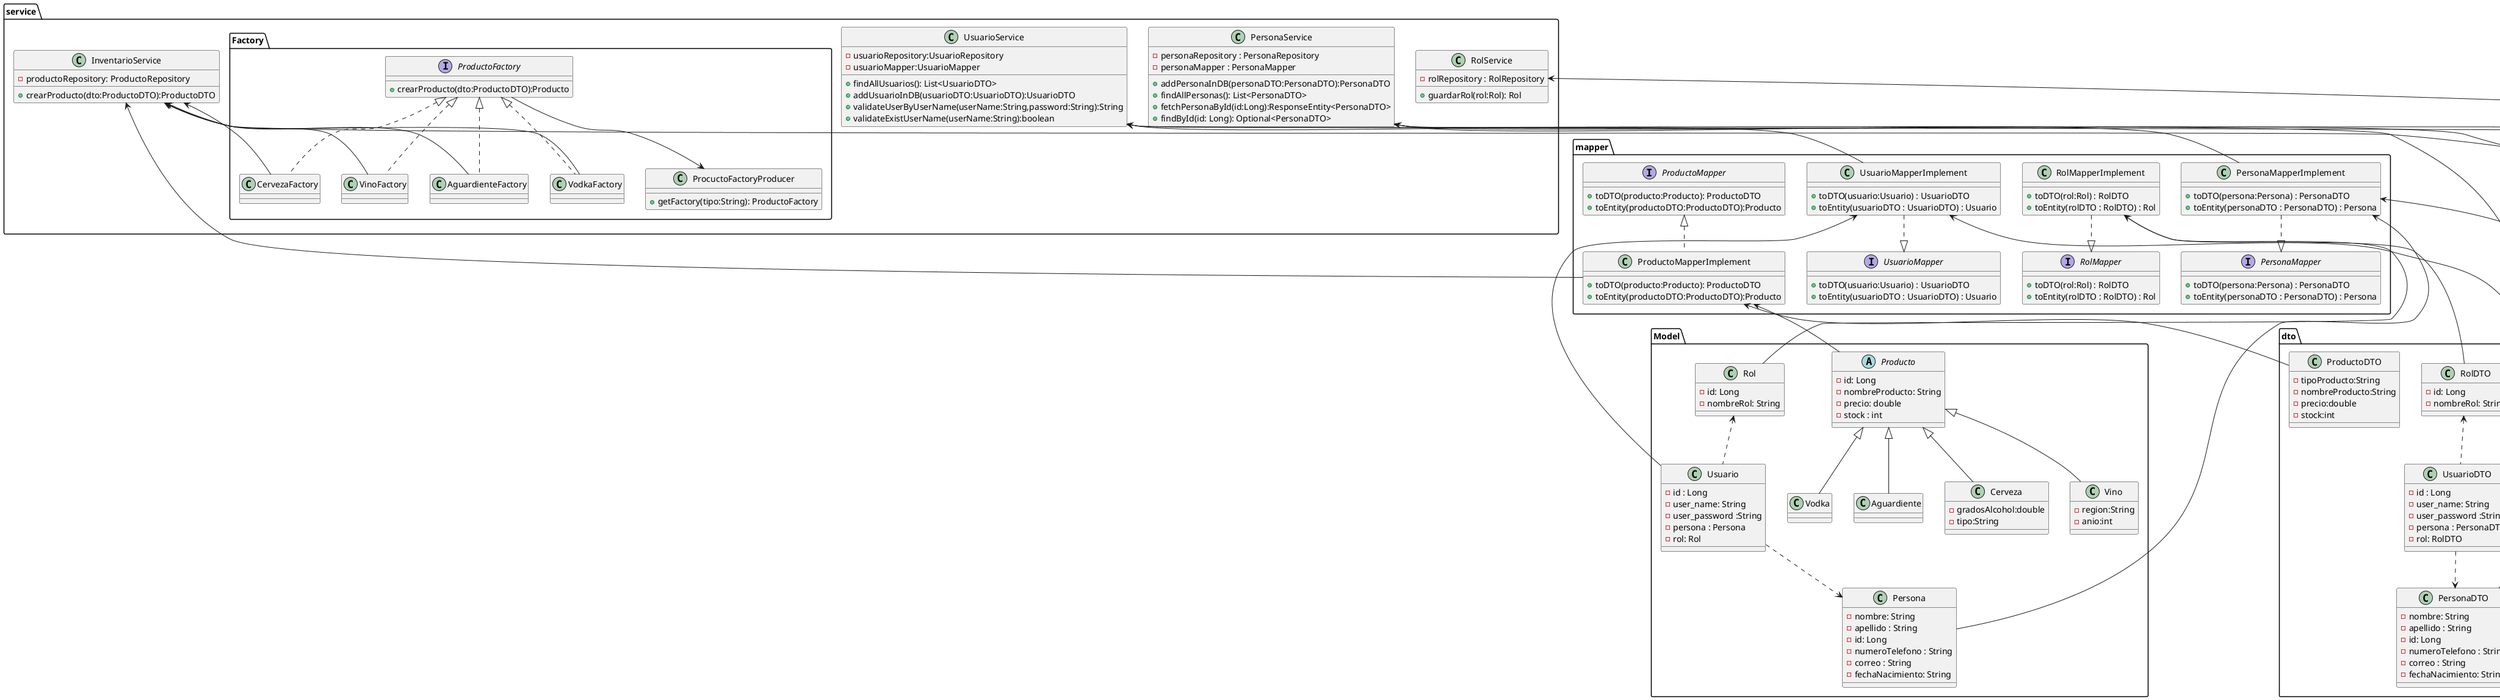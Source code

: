 @startuml
package Model{
    class Persona{
        - nombre: String
        - apellido : String 
        - id: Long
        - numeroTelefono : String
        - correo : String
        - fechaNacimiento: String
        
    }

    class Rol{
        - id: Long 
        - nombreRol: String 
    }
    class Usuario{
        - id : Long
        -user_name: String
        -user_password :String
        -persona : Persona
        - rol: Rol
    }
    abstract Producto{
        - id: Long
        - nombreProducto: String
        - precio: double
        - stock : int 
    }
    class Cerveza{
        - gradosAlcohol:double
        - tipo:String
    }
    class Vino{
        - region:String
        - anio:int 
    }
    class Vodka{}
    class Aguardiente{}

    Usuario ..> Persona
    Rol <.. Usuario

}
package dto{
    class PersonaDTO{
        - nombre: String
        - apellido : String 
        - id: Long
        - numeroTelefono : String
        - correo : String
        - fechaNacimiento: String
    }
    class RolDTO{
        - id: Long 
        - nombreRol: String
    }
    class UsuarioDTO{
         - id : Long
        -user_name: String
        -user_password :String
        -persona : PersonaDTO
        - rol: RolDTO
    }
    class ProductoDTO{
        - tipoProducto:String
        - nombreProducto:String
        - precio:double
        - stock:int
    }
}
package mapper{
    interface PersonaMapper{
        + toDTO(persona:Persona) : PersonaDTO
        + toEntity(personaDTO : PersonaDTO) : Persona
    }
    class PersonaMapperImplement{
        + toDTO(persona:Persona) : PersonaDTO
        + toEntity(personaDTO : PersonaDTO) : Persona
    }
    interface RolMapper{
        + toDTO(rol:Rol) : RolDTO
        + toEntity(rolDTO : RolDTO) : Rol
    }
    class RolMapperImplement{
        + toDTO(rol:Rol) : RolDTO
        + toEntity(rolDTO : RolDTO) : Rol
    }
    interface UsuarioMapper{
        + toDTO(usuario:Usuario) : UsuarioDTO
        + toEntity(usuarioDTO : UsuarioDTO) : Usuario
    }
    class UsuarioMapperImplement{
        + toDTO(usuario:Usuario) : UsuarioDTO
        + toEntity(usuarioDTO : UsuarioDTO) : Usuario
    }
    interface ProductoMapper{
        + toDTO(producto:Producto): ProductoDTO
        + toEntity(productoDTO:ProductoDTO):Producto
    }
    class ProductoMapperImplement{
        + toDTO(producto:Producto): ProductoDTO
        + toEntity(productoDTO:ProductoDTO):Producto
    }
}
package service{
    package Factory{
        interface ProductoFactory{
            + crearProducto(dto:ProductoDTO):Producto
        }
        class CervezaFactory{}
        class VinoFactory{}
        class AguardienteFactory{}
        class VodkaFactory{}
        class ProcuctoFactoryProducer{
            + getFactory(tipo:String): ProductoFactory
        }
    }
    class PersonaService{
        - personaRepository : PersonaRepository
        - personaMapper : PersonaMapper
        + addPersonaInDB(personaDTO:PersonaDTO):PersonaDTO
        + findAllPersonas(): List<PersonaDTO>
        + fetchPersonaById(id:Long):ResponseEntity<PersonaDTO>
        + findById(id: Long): Optional<PersonaDTO>

        
    }
    class RolService{
        - rolRepository : RolRepository
        + guardarRol(rol:Rol): Rol
    }
    class UsuarioService{
        - usuarioRepository:UsuarioRepository
        - usuarioMapper:UsuarioMapper
        + findAllUsuarios(): List<UsuarioDTO>
        + addUsuarioInDB(usuarioDTO:UsuarioDTO):UsuarioDTO
        + validateUserByUserName(userName:String,password:String):String
        + validateExistUserName(userName:String):boolean
    }
    class InventarioService{
        - productoRepository: ProductoRepository
        + crearProducto(dto:ProductoDTO):ProductoDTO
    }
}
package repository{
    interface PersonaRepository{}
    interface RolRepository{}
    interface UsuarioRepository{}
    interface ProductoRepository{}
}
PersonaService <-- PersonaRepository
PersonaService <-- PersonaMapperImplement
RolService <-- RolRepository
UsuarioService <-- UsuarioRepository
UsuarioService <-- UsuarioMapperImplement
PersonaMapperImplement ..|> PersonaMapper
RolMapperImplement ..|> RolMapper
UsuarioMapperImplement ..|> UsuarioMapper
UsuarioDTO ..> PersonaDTO
RolDTO <.. UsuarioDTO
UsuarioMapperImplement <-- Usuario
UsuarioMapperImplement <-- UsuarioDTO
RolMapperImplement <-- Rol
RolMapperImplement <-- RolDTO
PersonaMapperImplement <-- Persona
PersonaMapperImplement <-- PersonaDTO
UsuarioService <-- UsuarioDTO
PersonaService <-- PersonaDTO
Producto <|-- Cerveza
Producto <|-- Vino
Producto <|-- Vodka
Producto <|-- Aguardiente
ProductoFactory <|.. CervezaFactory
ProductoFactory <|.. VodkaFactory
ProductoFactory <|.. VinoFactory
ProductoFactory <|.. AguardienteFactory
ProductoFactory --> ProcuctoFactoryProducer
InventarioService <-- AguardienteFactory
InventarioService <-- VinoFactory
InventarioService <-- CervezaFactory
InventarioService <-- VodkaFactory
ProductoMapper <|.. ProductoMapperImplement
ProductoRepository --> InventarioService
ProductoMapperImplement --> InventarioService
ProductoMapperImplement <-- Producto
ProductoMapperImplement <-- ProductoDTO
@enduml